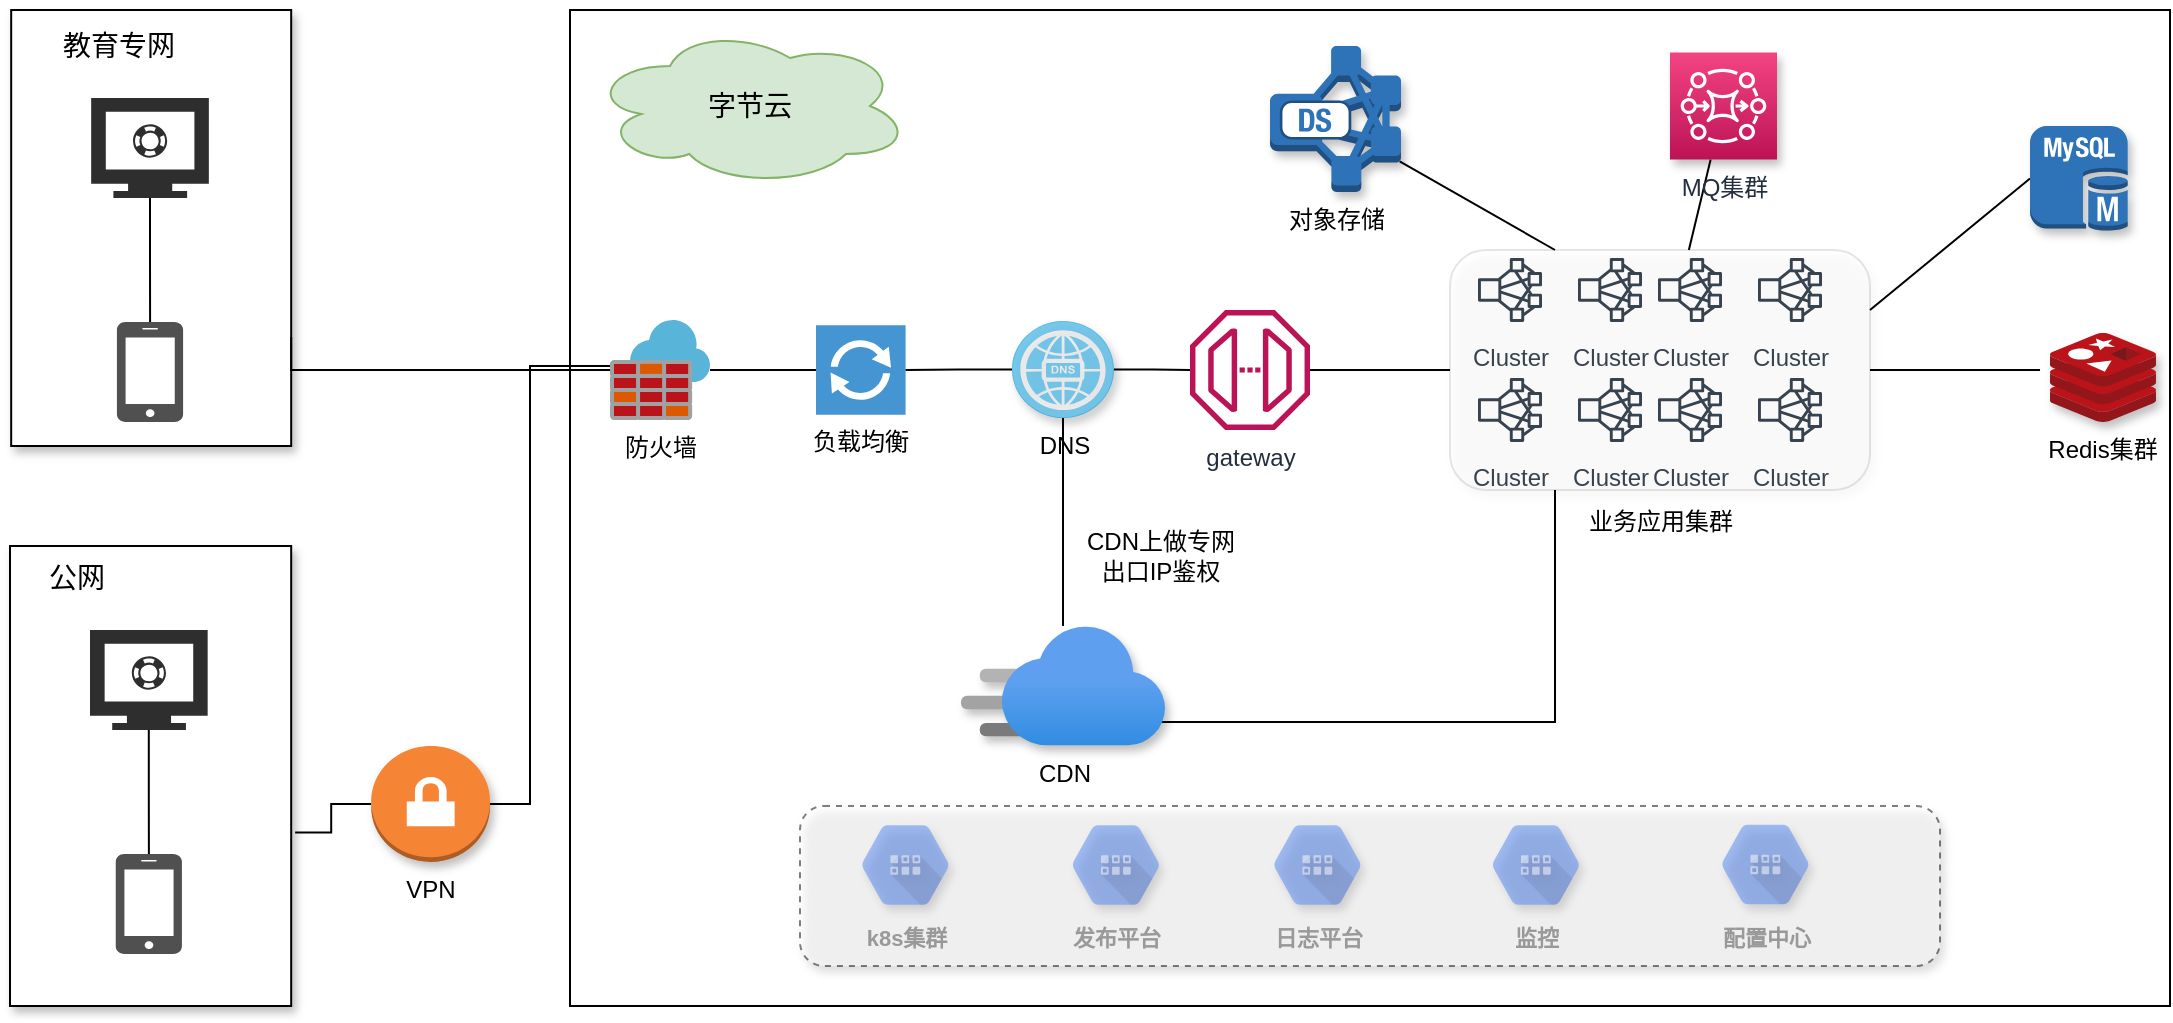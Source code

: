 <mxfile version="14.8.3" type="github"><diagram id="SML5Jc6Z6PICs7eKRKxj" name="Page-1"><mxGraphModel dx="1426" dy="676" grid="1" gridSize="10" guides="1" tooltips="1" connect="1" arrows="1" fold="1" page="1" pageScale="1" pageWidth="827" pageHeight="1169" math="0" shadow="0"><root><mxCell id="0"/><mxCell id="1" parent="0"/><mxCell id="F4640WYUl-bKGCUAmUS3-70" value="" style="rounded=0;whiteSpace=wrap;html=1;shadow=1;fillColor=#FFFFFF;" vertex="1" parent="1"><mxGeometry x="0.59" y="82" width="140" height="218" as="geometry"/></mxCell><mxCell id="F4640WYUl-bKGCUAmUS3-4" value="" style="edgeStyle=orthogonalEdgeStyle;rounded=0;orthogonalLoop=1;jettySize=auto;html=1;endArrow=none;endFill=0;" edge="1" parent="1" source="F4640WYUl-bKGCUAmUS3-1" target="F4640WYUl-bKGCUAmUS3-3"><mxGeometry relative="1" as="geometry"/></mxCell><mxCell id="F4640WYUl-bKGCUAmUS3-1" value="" style="html=1;aspect=fixed;strokeColor=none;shadow=0;align=center;verticalAlign=top;shape=mxgraph.gcp2.monitor;fillColor=#2E2E2E;" vertex="1" parent="1"><mxGeometry x="40.59" y="126" width="58.83" height="50" as="geometry"/></mxCell><mxCell id="F4640WYUl-bKGCUAmUS3-3" value="" style="pointerEvents=1;shadow=0;dashed=0;html=1;strokeColor=none;fillColor=#505050;labelPosition=center;verticalLabelPosition=bottom;verticalAlign=top;outlineConnect=0;align=center;shape=mxgraph.office.devices.cell_phone_iphone_standalone;" vertex="1" parent="1"><mxGeometry x="53.46" y="238" width="33.09" height="50" as="geometry"/></mxCell><mxCell id="F4640WYUl-bKGCUAmUS3-7" value="" style="rounded=0;whiteSpace=wrap;html=1;fillColor=#FFFFFF;" vertex="1" parent="1"><mxGeometry x="280" y="82" width="800" height="498" as="geometry"/></mxCell><mxCell id="F4640WYUl-bKGCUAmUS3-9" value="&lt;font style=&quot;font-size: 14px&quot;&gt;字节云&lt;/font&gt;" style="ellipse;shape=cloud;whiteSpace=wrap;html=1;align=center;fillColor=#d5e8d4;strokeColor=#82b366;" vertex="1" parent="1"><mxGeometry x="290" y="90" width="160" height="80" as="geometry"/></mxCell><mxCell id="F4640WYUl-bKGCUAmUS3-11" value="防火墙" style="aspect=fixed;html=1;points=[];align=center;image;fontSize=12;image=img/lib/mscae/Azure_Firewall.svg;fillColor=#FFFFFF;" vertex="1" parent="1"><mxGeometry x="300" y="237" width="50" height="50" as="geometry"/></mxCell><mxCell id="F4640WYUl-bKGCUAmUS3-91" value="" style="edgeStyle=orthogonalEdgeStyle;rounded=0;orthogonalLoop=1;jettySize=auto;html=1;endArrow=none;endFill=0;" edge="1" parent="1" source="F4640WYUl-bKGCUAmUS3-16" target="F4640WYUl-bKGCUAmUS3-11"><mxGeometry relative="1" as="geometry"/></mxCell><mxCell id="F4640WYUl-bKGCUAmUS3-16" value="负载均衡" style="pointerEvents=1;shadow=0;dashed=0;html=1;strokeColor=none;fillColor=#4495D1;labelPosition=center;verticalLabelPosition=bottom;verticalAlign=top;align=center;outlineConnect=0;shape=mxgraph.veeam.2d.proxy;" vertex="1" parent="1"><mxGeometry x="403" y="239.6" width="44.8" height="44.8" as="geometry"/></mxCell><mxCell id="F4640WYUl-bKGCUAmUS3-29" value="" style="edgeStyle=orthogonalEdgeStyle;rounded=0;orthogonalLoop=1;jettySize=auto;html=1;endArrow=none;endFill=0;" edge="1" parent="1" source="F4640WYUl-bKGCUAmUS3-18" target="F4640WYUl-bKGCUAmUS3-28"><mxGeometry relative="1" as="geometry"/></mxCell><mxCell id="F4640WYUl-bKGCUAmUS3-18" value="gateway" style="outlineConnect=0;fontColor=#232F3E;gradientColor=none;fillColor=#BC1356;strokeColor=none;dashed=0;verticalLabelPosition=bottom;verticalAlign=top;align=center;html=1;fontSize=12;fontStyle=0;aspect=fixed;pointerEvents=1;shape=mxgraph.aws4.endpoint;" vertex="1" parent="1"><mxGeometry x="590" y="232" width="60" height="60" as="geometry"/></mxCell><mxCell id="F4640WYUl-bKGCUAmUS3-20" value="Cluster" style="outlineConnect=0;fontColor=#232F3E;gradientColor=none;strokeColor=#232F3E;fillColor=#ffffff;dashed=0;verticalLabelPosition=bottom;verticalAlign=top;align=center;html=1;fontSize=12;fontStyle=0;aspect=fixed;shape=mxgraph.aws4.resourceIcon;resIcon=mxgraph.aws4.cluster;" vertex="1" parent="1"><mxGeometry x="730" y="202" width="40" height="40" as="geometry"/></mxCell><mxCell id="F4640WYUl-bKGCUAmUS3-21" value="Cluster" style="outlineConnect=0;fontColor=#232F3E;gradientColor=none;strokeColor=#232F3E;fillColor=#ffffff;dashed=0;verticalLabelPosition=bottom;verticalAlign=top;align=center;html=1;fontSize=12;fontStyle=0;aspect=fixed;shape=mxgraph.aws4.resourceIcon;resIcon=mxgraph.aws4.cluster;" vertex="1" parent="1"><mxGeometry x="780" y="202" width="40" height="40" as="geometry"/></mxCell><mxCell id="F4640WYUl-bKGCUAmUS3-22" value="Cluster" style="outlineConnect=0;fontColor=#232F3E;gradientColor=none;strokeColor=#232F3E;fillColor=#ffffff;dashed=0;verticalLabelPosition=bottom;verticalAlign=top;align=center;html=1;fontSize=12;fontStyle=0;aspect=fixed;shape=mxgraph.aws4.resourceIcon;resIcon=mxgraph.aws4.cluster;" vertex="1" parent="1"><mxGeometry x="820" y="202" width="40" height="40" as="geometry"/></mxCell><mxCell id="F4640WYUl-bKGCUAmUS3-23" value="Cluster" style="outlineConnect=0;fontColor=#232F3E;gradientColor=none;strokeColor=#232F3E;fillColor=#ffffff;dashed=0;verticalLabelPosition=bottom;verticalAlign=top;align=center;html=1;fontSize=12;fontStyle=0;aspect=fixed;shape=mxgraph.aws4.resourceIcon;resIcon=mxgraph.aws4.cluster;" vertex="1" parent="1"><mxGeometry x="870" y="202" width="40" height="40" as="geometry"/></mxCell><mxCell id="F4640WYUl-bKGCUAmUS3-24" value="Cluster" style="outlineConnect=0;fontColor=#232F3E;gradientColor=none;strokeColor=#232F3E;fillColor=#ffffff;dashed=0;verticalLabelPosition=bottom;verticalAlign=top;align=center;html=1;fontSize=12;fontStyle=0;aspect=fixed;shape=mxgraph.aws4.resourceIcon;resIcon=mxgraph.aws4.cluster;" vertex="1" parent="1"><mxGeometry x="870" y="262" width="40" height="40" as="geometry"/></mxCell><mxCell id="F4640WYUl-bKGCUAmUS3-25" value="Cluster" style="outlineConnect=0;fontColor=#232F3E;gradientColor=none;strokeColor=#232F3E;fillColor=#ffffff;dashed=0;verticalLabelPosition=bottom;verticalAlign=top;align=center;html=1;fontSize=12;fontStyle=0;aspect=fixed;shape=mxgraph.aws4.resourceIcon;resIcon=mxgraph.aws4.cluster;" vertex="1" parent="1"><mxGeometry x="820" y="262" width="40" height="40" as="geometry"/></mxCell><mxCell id="F4640WYUl-bKGCUAmUS3-26" value="Cluster" style="outlineConnect=0;fontColor=#232F3E;gradientColor=none;strokeColor=#232F3E;fillColor=#ffffff;dashed=0;verticalLabelPosition=bottom;verticalAlign=top;align=center;html=1;fontSize=12;fontStyle=0;aspect=fixed;shape=mxgraph.aws4.resourceIcon;resIcon=mxgraph.aws4.cluster;" vertex="1" parent="1"><mxGeometry x="730" y="262" width="40" height="40" as="geometry"/></mxCell><mxCell id="F4640WYUl-bKGCUAmUS3-27" value="Cluster" style="outlineConnect=0;fontColor=#232F3E;gradientColor=none;strokeColor=#232F3E;fillColor=#ffffff;dashed=0;verticalLabelPosition=bottom;verticalAlign=top;align=center;html=1;fontSize=12;fontStyle=0;aspect=fixed;shape=mxgraph.aws4.resourceIcon;resIcon=mxgraph.aws4.cluster;" vertex="1" parent="1"><mxGeometry x="780" y="262" width="40" height="40" as="geometry"/></mxCell><mxCell id="F4640WYUl-bKGCUAmUS3-36" style="rounded=0;orthogonalLoop=1;jettySize=auto;html=1;exitX=0.25;exitY=0;exitDx=0;exitDy=0;entryX=0.99;entryY=0.79;entryDx=0;entryDy=0;entryPerimeter=0;endArrow=none;endFill=0;" edge="1" parent="1" source="F4640WYUl-bKGCUAmUS3-28" target="F4640WYUl-bKGCUAmUS3-32"><mxGeometry relative="1" as="geometry"/></mxCell><mxCell id="F4640WYUl-bKGCUAmUS3-45" style="edgeStyle=none;rounded=0;orthogonalLoop=1;jettySize=auto;html=1;exitX=1;exitY=0.25;exitDx=0;exitDy=0;entryX=0;entryY=0.5;entryDx=0;entryDy=0;entryPerimeter=0;endArrow=none;endFill=0;" edge="1" parent="1" source="F4640WYUl-bKGCUAmUS3-28" target="F4640WYUl-bKGCUAmUS3-44"><mxGeometry relative="1" as="geometry"/></mxCell><mxCell id="F4640WYUl-bKGCUAmUS3-46" style="edgeStyle=none;rounded=0;orthogonalLoop=1;jettySize=auto;html=1;exitX=1;exitY=0.5;exitDx=0;exitDy=0;entryX=-0.094;entryY=0.416;entryDx=0;entryDy=0;entryPerimeter=0;endArrow=none;endFill=0;" edge="1" parent="1" source="F4640WYUl-bKGCUAmUS3-28" target="F4640WYUl-bKGCUAmUS3-42"><mxGeometry relative="1" as="geometry"/></mxCell><mxCell id="F4640WYUl-bKGCUAmUS3-56" style="edgeStyle=orthogonalEdgeStyle;rounded=0;orthogonalLoop=1;jettySize=auto;html=1;exitX=0.25;exitY=1;exitDx=0;exitDy=0;entryX=0.941;entryY=0.8;entryDx=0;entryDy=0;entryPerimeter=0;endArrow=none;endFill=0;" edge="1" parent="1" source="F4640WYUl-bKGCUAmUS3-28" target="F4640WYUl-bKGCUAmUS3-35"><mxGeometry relative="1" as="geometry"><Array as="points"><mxPoint x="773" y="438"/></Array></mxGeometry></mxCell><mxCell id="F4640WYUl-bKGCUAmUS3-28" value="" style="rounded=1;whiteSpace=wrap;html=1;fillColor=#FFFFFF;opacity=10;shadow=1;" vertex="1" parent="1"><mxGeometry x="720" y="202" width="210" height="120" as="geometry"/></mxCell><mxCell id="F4640WYUl-bKGCUAmUS3-30" value="业务应用集群" style="text;html=1;align=center;verticalAlign=middle;resizable=0;points=[];autosize=1;strokeColor=none;" vertex="1" parent="1"><mxGeometry x="780" y="328" width="90" height="20" as="geometry"/></mxCell><mxCell id="F4640WYUl-bKGCUAmUS3-32" value="对象存储" style="outlineConnect=0;dashed=0;verticalLabelPosition=bottom;verticalAlign=top;align=center;html=1;shape=mxgraph.aws3.dense_storage_node;fillColor=#2E73B8;gradientColor=none;shadow=1;" vertex="1" parent="1"><mxGeometry x="630" y="100" width="65.5" height="73" as="geometry"/></mxCell><mxCell id="F4640WYUl-bKGCUAmUS3-35" value="CDN" style="aspect=fixed;html=1;points=[];align=center;image;fontSize=12;image=img/lib/azure2/app_services/CDN_Profiles.svg;shadow=1;fillColor=#FFFFFF;" vertex="1" parent="1"><mxGeometry x="475.5" y="390" width="102" height="60" as="geometry"/></mxCell><mxCell id="F4640WYUl-bKGCUAmUS3-40" value="" style="edgeStyle=none;rounded=0;orthogonalLoop=1;jettySize=auto;html=1;endArrow=none;endFill=0;" edge="1" parent="1" source="F4640WYUl-bKGCUAmUS3-39" target="F4640WYUl-bKGCUAmUS3-28"><mxGeometry relative="1" as="geometry"/></mxCell><mxCell id="F4640WYUl-bKGCUAmUS3-39" value="MQ集群" style="points=[[0,0,0],[0.25,0,0],[0.5,0,0],[0.75,0,0],[1,0,0],[0,1,0],[0.25,1,0],[0.5,1,0],[0.75,1,0],[1,1,0],[0,0.25,0],[0,0.5,0],[0,0.75,0],[1,0.25,0],[1,0.5,0],[1,0.75,0]];outlineConnect=0;fontColor=#232F3E;gradientColor=#F34482;gradientDirection=north;fillColor=#BC1356;strokeColor=#ffffff;dashed=0;verticalLabelPosition=bottom;verticalAlign=top;align=center;html=1;fontSize=12;fontStyle=0;aspect=fixed;shape=mxgraph.aws4.resourceIcon;resIcon=mxgraph.aws4.mq;shadow=1;" vertex="1" parent="1"><mxGeometry x="830" y="103.25" width="53.5" height="53.5" as="geometry"/></mxCell><mxCell id="F4640WYUl-bKGCUAmUS3-42" value="Redis集群" style="aspect=fixed;html=1;points=[];align=center;image;fontSize=12;image=img/lib/mscae/Cache_Redis_Product.svg;shadow=1;fillColor=#FFFFFF;" vertex="1" parent="1"><mxGeometry x="1020" y="243.5" width="52.98" height="44.5" as="geometry"/></mxCell><mxCell id="F4640WYUl-bKGCUAmUS3-44" value="" style="outlineConnect=0;dashed=0;verticalLabelPosition=bottom;verticalAlign=top;align=center;html=1;shape=mxgraph.aws3.mysql_db_instance;fillColor=#2E73B8;gradientColor=none;shadow=1;" vertex="1" parent="1"><mxGeometry x="1010" y="140" width="48.84" height="52.5" as="geometry"/></mxCell><mxCell id="F4640WYUl-bKGCUAmUS3-78" style="edgeStyle=orthogonalEdgeStyle;rounded=0;orthogonalLoop=1;jettySize=auto;html=1;exitX=0;exitY=0.5;exitDx=0;exitDy=0;exitPerimeter=0;entryX=1.014;entryY=0.623;entryDx=0;entryDy=0;entryPerimeter=0;endArrow=none;endFill=0;" edge="1" parent="1" source="F4640WYUl-bKGCUAmUS3-64" target="F4640WYUl-bKGCUAmUS3-73"><mxGeometry relative="1" as="geometry"/></mxCell><mxCell id="F4640WYUl-bKGCUAmUS3-64" value="VPN" style="outlineConnect=0;dashed=0;verticalLabelPosition=bottom;verticalAlign=top;align=center;html=1;shape=mxgraph.aws3.vpn_gateway;fillColor=#F58534;gradientColor=none;shadow=1;" vertex="1" parent="1"><mxGeometry x="180.59" y="450" width="59.41" height="58" as="geometry"/></mxCell><mxCell id="F4640WYUl-bKGCUAmUS3-67" value="CDN上做专网&lt;br&gt;出口IP鉴权" style="text;html=1;align=center;verticalAlign=middle;resizable=0;points=[];autosize=1;strokeColor=none;" vertex="1" parent="1"><mxGeometry x="530" y="340" width="90" height="30" as="geometry"/></mxCell><mxCell id="F4640WYUl-bKGCUAmUS3-71" value="&lt;font style=&quot;font-size: 14px&quot;&gt;教育专网&lt;/font&gt;" style="text;html=1;align=center;verticalAlign=middle;resizable=0;points=[];autosize=1;strokeColor=none;" vertex="1" parent="1"><mxGeometry x="18.61" y="90" width="70" height="20" as="geometry"/></mxCell><mxCell id="F4640WYUl-bKGCUAmUS3-73" value="" style="rounded=0;whiteSpace=wrap;html=1;shadow=1;fillColor=#FFFFFF;" vertex="1" parent="1"><mxGeometry y="350" width="140.59" height="230" as="geometry"/></mxCell><mxCell id="F4640WYUl-bKGCUAmUS3-74" value="" style="edgeStyle=orthogonalEdgeStyle;rounded=0;orthogonalLoop=1;jettySize=auto;html=1;endArrow=none;endFill=0;" edge="1" parent="1" source="F4640WYUl-bKGCUAmUS3-75" target="F4640WYUl-bKGCUAmUS3-76"><mxGeometry relative="1" as="geometry"/></mxCell><mxCell id="F4640WYUl-bKGCUAmUS3-75" value="" style="html=1;aspect=fixed;strokeColor=none;shadow=0;align=center;verticalAlign=top;shape=mxgraph.gcp2.monitor;fillColor=#2E2E2E;" vertex="1" parent="1"><mxGeometry x="40" y="392" width="58.83" height="50" as="geometry"/></mxCell><mxCell id="F4640WYUl-bKGCUAmUS3-76" value="" style="pointerEvents=1;shadow=0;dashed=0;html=1;strokeColor=none;fillColor=#505050;labelPosition=center;verticalLabelPosition=bottom;verticalAlign=top;outlineConnect=0;align=center;shape=mxgraph.office.devices.cell_phone_iphone_standalone;" vertex="1" parent="1"><mxGeometry x="52.87" y="504" width="33.09" height="50" as="geometry"/></mxCell><mxCell id="F4640WYUl-bKGCUAmUS3-77" value="&lt;font style=&quot;font-size: 14px&quot;&gt;公网&lt;/font&gt;" style="text;html=1;align=center;verticalAlign=middle;resizable=0;points=[];autosize=1;strokeColor=none;" vertex="1" parent="1"><mxGeometry x="12.87" y="356" width="40" height="20" as="geometry"/></mxCell><mxCell id="F4640WYUl-bKGCUAmUS3-80" value="" style="rounded=1;whiteSpace=wrap;html=1;shadow=1;fillColor=#FFFFFF;dashed=1;opacity=50;" vertex="1" parent="1"><mxGeometry x="395" y="480" width="570" height="80" as="geometry"/></mxCell><mxCell id="F4640WYUl-bKGCUAmUS3-88" style="edgeStyle=orthogonalEdgeStyle;rounded=0;orthogonalLoop=1;jettySize=auto;html=1;exitX=1;exitY=0.5;exitDx=0;exitDy=0;exitPerimeter=0;endArrow=none;endFill=0;" edge="1" parent="1" source="F4640WYUl-bKGCUAmUS3-84" target="F4640WYUl-bKGCUAmUS3-18"><mxGeometry relative="1" as="geometry"/></mxCell><mxCell id="F4640WYUl-bKGCUAmUS3-90" value="" style="edgeStyle=orthogonalEdgeStyle;rounded=0;orthogonalLoop=1;jettySize=auto;html=1;endArrow=none;endFill=0;" edge="1" parent="1" source="F4640WYUl-bKGCUAmUS3-84" target="F4640WYUl-bKGCUAmUS3-16"><mxGeometry relative="1" as="geometry"/></mxCell><mxCell id="F4640WYUl-bKGCUAmUS3-93" style="edgeStyle=orthogonalEdgeStyle;rounded=0;orthogonalLoop=1;jettySize=auto;html=1;exitX=0.5;exitY=1;exitDx=0;exitDy=0;exitPerimeter=0;endArrow=none;endFill=0;" edge="1" parent="1" source="F4640WYUl-bKGCUAmUS3-84" target="F4640WYUl-bKGCUAmUS3-35"><mxGeometry relative="1" as="geometry"/></mxCell><mxCell id="F4640WYUl-bKGCUAmUS3-84" value="DNS" style="fillColor=#28A8E0;verticalLabelPosition=bottom;html=1;strokeColor=#ffffff;verticalAlign=top;align=center;points=[[0.145,0.145,0],[0.5,0,0],[0.855,0.145,0],[1,0.5,0],[0.855,0.855,0],[0.5,1,0],[0.145,0.855,0],[0,0.5,0]];pointerEvents=1;shape=mxgraph.cisco_safe.compositeIcon;bgIcon=ellipse;resIcon=mxgraph.cisco_safe.capability.dns;shadow=1;dashed=1;opacity=50;" vertex="1" parent="1"><mxGeometry x="501" y="237.5" width="51" height="48.5" as="geometry"/></mxCell><mxCell id="F4640WYUl-bKGCUAmUS3-95" style="edgeStyle=orthogonalEdgeStyle;rounded=0;orthogonalLoop=1;jettySize=auto;html=1;exitX=1;exitY=0.5;exitDx=0;exitDy=0;exitPerimeter=0;endArrow=none;endFill=0;" edge="1" parent="1" source="F4640WYUl-bKGCUAmUS3-64"><mxGeometry relative="1" as="geometry"><mxPoint x="300" y="260" as="targetPoint"/><Array as="points"><mxPoint x="260" y="479"/><mxPoint x="260" y="260"/></Array></mxGeometry></mxCell><mxCell id="F4640WYUl-bKGCUAmUS3-94" style="edgeStyle=orthogonalEdgeStyle;rounded=0;orthogonalLoop=1;jettySize=auto;html=1;exitX=1;exitY=0.75;exitDx=0;exitDy=0;endArrow=none;endFill=0;" edge="1" parent="1" source="F4640WYUl-bKGCUAmUS3-70" target="F4640WYUl-bKGCUAmUS3-11"><mxGeometry relative="1" as="geometry"><Array as="points"><mxPoint x="141" y="262"/></Array></mxGeometry></mxCell><mxCell id="F4640WYUl-bKGCUAmUS3-96" value="k8s集群" style="html=1;fillColor=#5184F3;strokeColor=none;verticalAlign=top;labelPosition=center;verticalLabelPosition=bottom;align=center;spacingTop=-6;fontSize=11;fontStyle=1;fontColor=#999999;shape=mxgraph.gcp2.hexIcon;prIcon=cloud_datastore;shadow=1;dashed=1;opacity=50;" vertex="1" parent="1"><mxGeometry x="414.75" y="480.25" width="66" height="58.5" as="geometry"/></mxCell><mxCell id="F4640WYUl-bKGCUAmUS3-97" value="发布平台" style="html=1;fillColor=#5184F3;strokeColor=none;verticalAlign=top;labelPosition=center;verticalLabelPosition=bottom;align=center;spacingTop=-6;fontSize=11;fontStyle=1;fontColor=#999999;shape=mxgraph.gcp2.hexIcon;prIcon=cloud_datastore;shadow=1;dashed=1;opacity=50;" vertex="1" parent="1"><mxGeometry x="520" y="480.25" width="66" height="58.5" as="geometry"/></mxCell><mxCell id="F4640WYUl-bKGCUAmUS3-98" value="日志平台" style="html=1;fillColor=#5184F3;strokeColor=none;verticalAlign=top;labelPosition=center;verticalLabelPosition=bottom;align=center;spacingTop=-6;fontSize=11;fontStyle=1;fontColor=#999999;shape=mxgraph.gcp2.hexIcon;prIcon=cloud_datastore;shadow=1;dashed=1;opacity=50;" vertex="1" parent="1"><mxGeometry x="620.75" y="480.25" width="66" height="58.5" as="geometry"/></mxCell><mxCell id="F4640WYUl-bKGCUAmUS3-99" value="监控" style="html=1;fillColor=#5184F3;strokeColor=none;verticalAlign=top;labelPosition=center;verticalLabelPosition=bottom;align=center;spacingTop=-6;fontSize=11;fontStyle=1;fontColor=#999999;shape=mxgraph.gcp2.hexIcon;prIcon=cloud_datastore;shadow=1;dashed=1;opacity=50;" vertex="1" parent="1"><mxGeometry x="730" y="480.25" width="66" height="58.5" as="geometry"/></mxCell><mxCell id="F4640WYUl-bKGCUAmUS3-100" value="配置中心" style="html=1;fillColor=#5184F3;strokeColor=none;verticalAlign=top;labelPosition=center;verticalLabelPosition=bottom;align=center;spacingTop=-6;fontSize=11;fontStyle=1;fontColor=#999999;shape=mxgraph.gcp2.hexIcon;prIcon=cloud_datastore;shadow=1;dashed=1;opacity=50;" vertex="1" parent="1"><mxGeometry x="844.75" y="480" width="66" height="58.5" as="geometry"/></mxCell></root></mxGraphModel></diagram></mxfile>